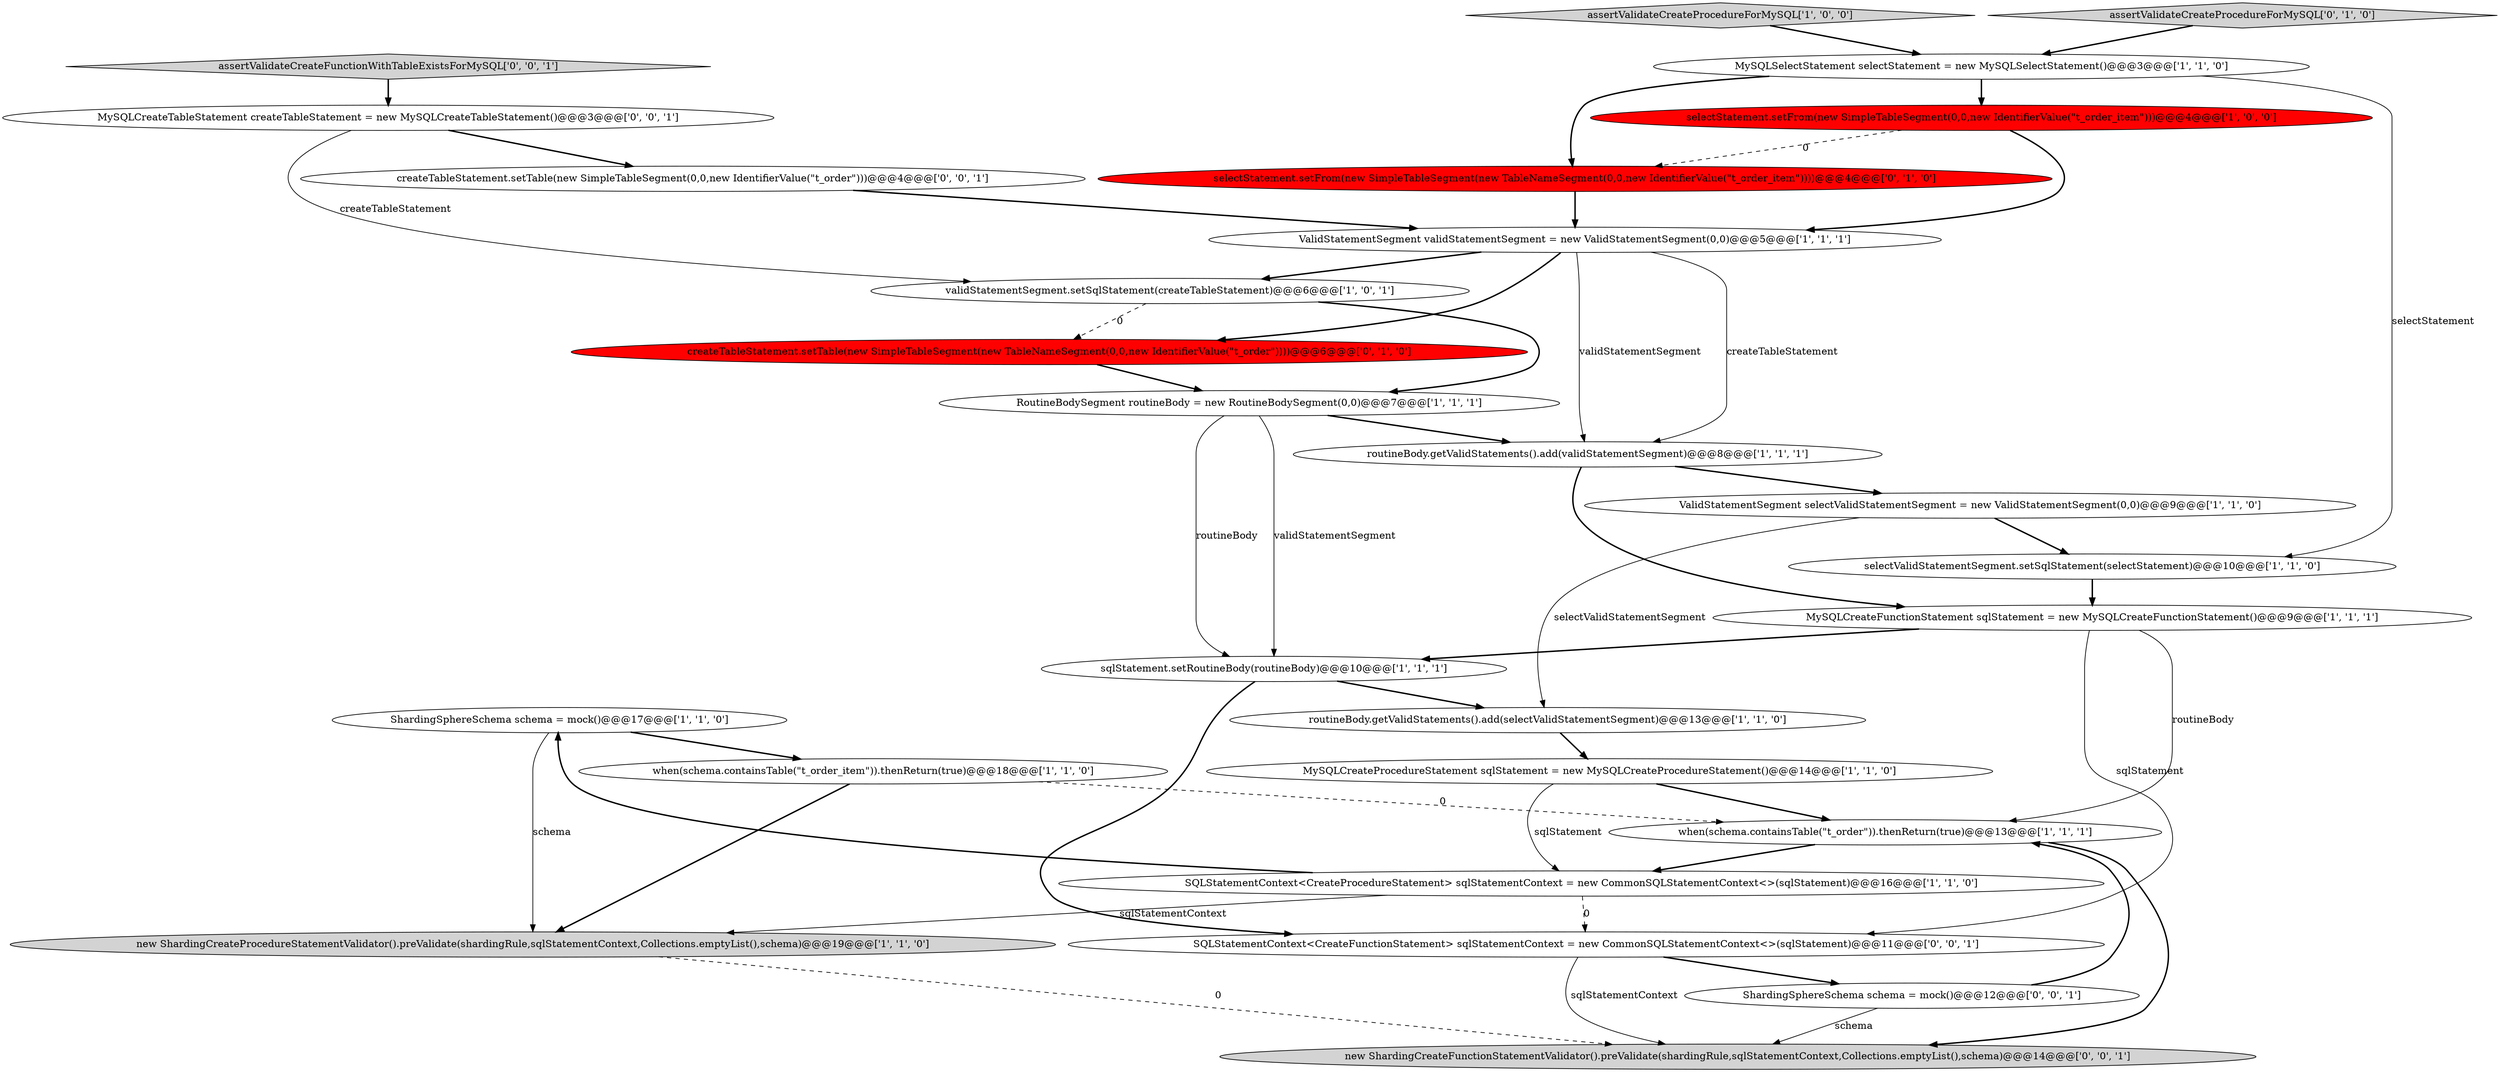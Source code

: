 digraph {
9 [style = filled, label = "ShardingSphereSchema schema = mock()@@@17@@@['1', '1', '0']", fillcolor = white, shape = ellipse image = "AAA0AAABBB1BBB"];
14 [style = filled, label = "MySQLCreateProcedureStatement sqlStatement = new MySQLCreateProcedureStatement()@@@14@@@['1', '1', '0']", fillcolor = white, shape = ellipse image = "AAA0AAABBB1BBB"];
4 [style = filled, label = "when(schema.containsTable(\"t_order_item\")).thenReturn(true)@@@18@@@['1', '1', '0']", fillcolor = white, shape = ellipse image = "AAA0AAABBB1BBB"];
16 [style = filled, label = "selectValidStatementSegment.setSqlStatement(selectStatement)@@@10@@@['1', '1', '0']", fillcolor = white, shape = ellipse image = "AAA0AAABBB1BBB"];
15 [style = filled, label = "validStatementSegment.setSqlStatement(createTableStatement)@@@6@@@['1', '0', '1']", fillcolor = white, shape = ellipse image = "AAA0AAABBB1BBB"];
2 [style = filled, label = "SQLStatementContext<CreateProcedureStatement> sqlStatementContext = new CommonSQLStatementContext<>(sqlStatement)@@@16@@@['1', '1', '0']", fillcolor = white, shape = ellipse image = "AAA0AAABBB1BBB"];
10 [style = filled, label = "assertValidateCreateProcedureForMySQL['1', '0', '0']", fillcolor = lightgray, shape = diamond image = "AAA0AAABBB1BBB"];
21 [style = filled, label = "MySQLCreateTableStatement createTableStatement = new MySQLCreateTableStatement()@@@3@@@['0', '0', '1']", fillcolor = white, shape = ellipse image = "AAA0AAABBB3BBB"];
3 [style = filled, label = "routineBody.getValidStatements().add(selectValidStatementSegment)@@@13@@@['1', '1', '0']", fillcolor = white, shape = ellipse image = "AAA0AAABBB1BBB"];
20 [style = filled, label = "createTableStatement.setTable(new SimpleTableSegment(new TableNameSegment(0,0,new IdentifierValue(\"t_order\"))))@@@6@@@['0', '1', '0']", fillcolor = red, shape = ellipse image = "AAA1AAABBB2BBB"];
26 [style = filled, label = "createTableStatement.setTable(new SimpleTableSegment(0,0,new IdentifierValue(\"t_order\")))@@@4@@@['0', '0', '1']", fillcolor = white, shape = ellipse image = "AAA0AAABBB3BBB"];
12 [style = filled, label = "when(schema.containsTable(\"t_order\")).thenReturn(true)@@@13@@@['1', '1', '1']", fillcolor = white, shape = ellipse image = "AAA0AAABBB1BBB"];
13 [style = filled, label = "ValidStatementSegment selectValidStatementSegment = new ValidStatementSegment(0,0)@@@9@@@['1', '1', '0']", fillcolor = white, shape = ellipse image = "AAA0AAABBB1BBB"];
23 [style = filled, label = "new ShardingCreateFunctionStatementValidator().preValidate(shardingRule,sqlStatementContext,Collections.emptyList(),schema)@@@14@@@['0', '0', '1']", fillcolor = lightgray, shape = ellipse image = "AAA0AAABBB3BBB"];
22 [style = filled, label = "assertValidateCreateFunctionWithTableExistsForMySQL['0', '0', '1']", fillcolor = lightgray, shape = diamond image = "AAA0AAABBB3BBB"];
18 [style = filled, label = "selectStatement.setFrom(new SimpleTableSegment(new TableNameSegment(0,0,new IdentifierValue(\"t_order_item\"))))@@@4@@@['0', '1', '0']", fillcolor = red, shape = ellipse image = "AAA1AAABBB2BBB"];
6 [style = filled, label = "selectStatement.setFrom(new SimpleTableSegment(0,0,new IdentifierValue(\"t_order_item\")))@@@4@@@['1', '0', '0']", fillcolor = red, shape = ellipse image = "AAA1AAABBB1BBB"];
1 [style = filled, label = "sqlStatement.setRoutineBody(routineBody)@@@10@@@['1', '1', '1']", fillcolor = white, shape = ellipse image = "AAA0AAABBB1BBB"];
19 [style = filled, label = "assertValidateCreateProcedureForMySQL['0', '1', '0']", fillcolor = lightgray, shape = diamond image = "AAA0AAABBB2BBB"];
5 [style = filled, label = "new ShardingCreateProcedureStatementValidator().preValidate(shardingRule,sqlStatementContext,Collections.emptyList(),schema)@@@19@@@['1', '1', '0']", fillcolor = lightgray, shape = ellipse image = "AAA0AAABBB1BBB"];
11 [style = filled, label = "MySQLCreateFunctionStatement sqlStatement = new MySQLCreateFunctionStatement()@@@9@@@['1', '1', '1']", fillcolor = white, shape = ellipse image = "AAA0AAABBB1BBB"];
25 [style = filled, label = "SQLStatementContext<CreateFunctionStatement> sqlStatementContext = new CommonSQLStatementContext<>(sqlStatement)@@@11@@@['0', '0', '1']", fillcolor = white, shape = ellipse image = "AAA0AAABBB3BBB"];
0 [style = filled, label = "RoutineBodySegment routineBody = new RoutineBodySegment(0,0)@@@7@@@['1', '1', '1']", fillcolor = white, shape = ellipse image = "AAA0AAABBB1BBB"];
24 [style = filled, label = "ShardingSphereSchema schema = mock()@@@12@@@['0', '0', '1']", fillcolor = white, shape = ellipse image = "AAA0AAABBB3BBB"];
7 [style = filled, label = "ValidStatementSegment validStatementSegment = new ValidStatementSegment(0,0)@@@5@@@['1', '1', '1']", fillcolor = white, shape = ellipse image = "AAA0AAABBB1BBB"];
8 [style = filled, label = "MySQLSelectStatement selectStatement = new MySQLSelectStatement()@@@3@@@['1', '1', '0']", fillcolor = white, shape = ellipse image = "AAA0AAABBB1BBB"];
17 [style = filled, label = "routineBody.getValidStatements().add(validStatementSegment)@@@8@@@['1', '1', '1']", fillcolor = white, shape = ellipse image = "AAA0AAABBB1BBB"];
24->12 [style = bold, label=""];
15->20 [style = dashed, label="0"];
16->11 [style = bold, label=""];
26->7 [style = bold, label=""];
11->1 [style = bold, label=""];
0->17 [style = bold, label=""];
8->18 [style = bold, label=""];
5->23 [style = dashed, label="0"];
9->4 [style = bold, label=""];
3->14 [style = bold, label=""];
20->0 [style = bold, label=""];
11->12 [style = solid, label="routineBody"];
1->3 [style = bold, label=""];
22->21 [style = bold, label=""];
7->17 [style = solid, label="createTableStatement"];
8->6 [style = bold, label=""];
2->9 [style = bold, label=""];
7->20 [style = bold, label=""];
25->23 [style = solid, label="sqlStatementContext"];
13->16 [style = bold, label=""];
19->8 [style = bold, label=""];
4->12 [style = dashed, label="0"];
14->2 [style = solid, label="sqlStatement"];
6->18 [style = dashed, label="0"];
25->24 [style = bold, label=""];
21->26 [style = bold, label=""];
12->2 [style = bold, label=""];
2->5 [style = solid, label="sqlStatementContext"];
24->23 [style = solid, label="schema"];
10->8 [style = bold, label=""];
0->1 [style = solid, label="routineBody"];
21->15 [style = solid, label="createTableStatement"];
15->0 [style = bold, label=""];
14->12 [style = bold, label=""];
7->17 [style = solid, label="validStatementSegment"];
2->25 [style = dashed, label="0"];
7->15 [style = bold, label=""];
13->3 [style = solid, label="selectValidStatementSegment"];
9->5 [style = solid, label="schema"];
17->13 [style = bold, label=""];
12->23 [style = bold, label=""];
11->25 [style = solid, label="sqlStatement"];
0->1 [style = solid, label="validStatementSegment"];
6->7 [style = bold, label=""];
18->7 [style = bold, label=""];
8->16 [style = solid, label="selectStatement"];
4->5 [style = bold, label=""];
1->25 [style = bold, label=""];
17->11 [style = bold, label=""];
}
